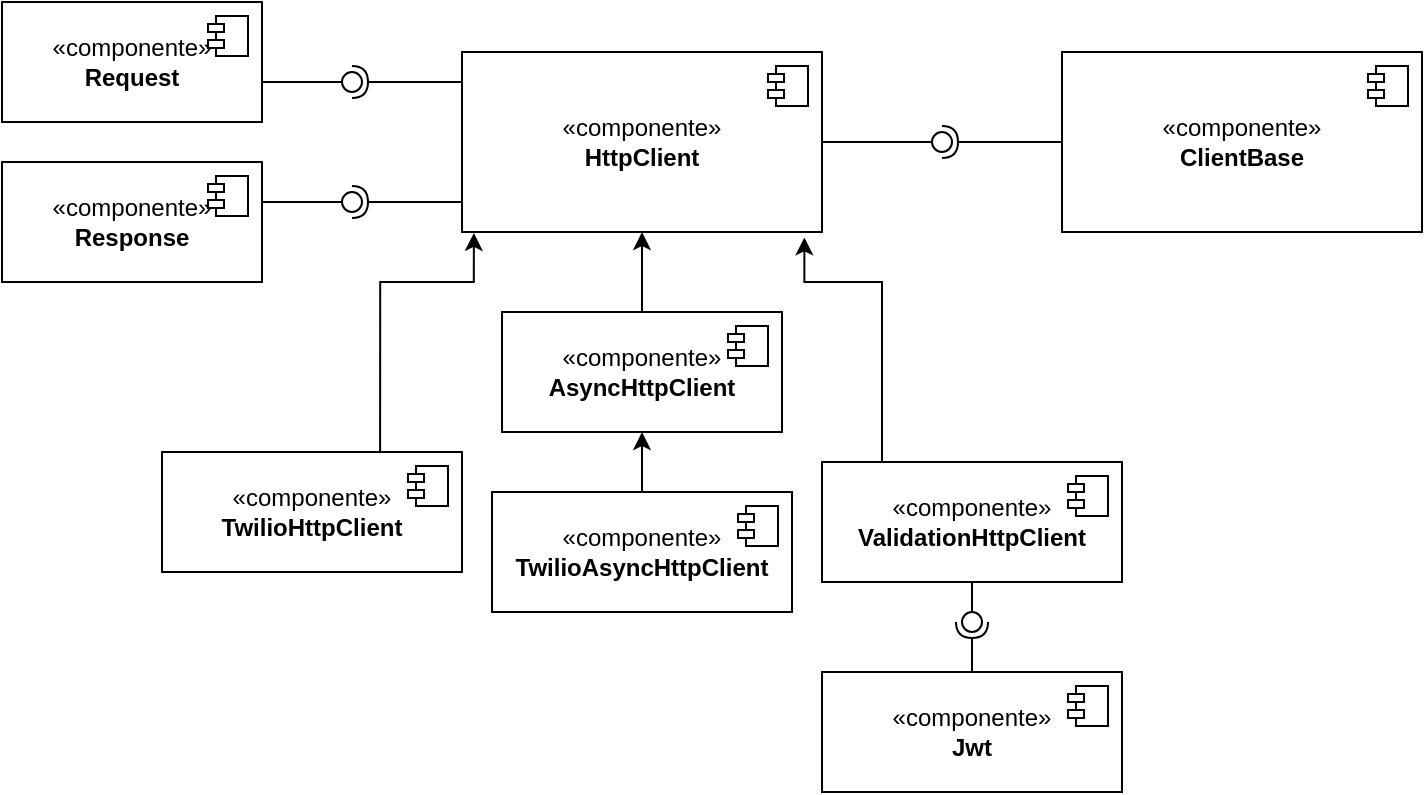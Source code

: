 <mxfile version="23.1.5" type="device">
  <diagram id="STEBfEphsbRQPfoHGECy" name="Página-1">
    <mxGraphModel dx="989" dy="578" grid="1" gridSize="10" guides="1" tooltips="1" connect="1" arrows="1" fold="1" page="1" pageScale="1" pageWidth="827" pageHeight="1169" math="0" shadow="0">
      <root>
        <mxCell id="0" />
        <mxCell id="1" parent="0" />
        <mxCell id="hQvGvdslbpYfb55w5hF3-3" value="«componente»&lt;br&gt;&lt;b&gt;HttpClient&lt;/b&gt;" style="html=1;dropTarget=0;whiteSpace=wrap;" parent="1" vertex="1">
          <mxGeometry x="300" y="155" width="180" height="90" as="geometry" />
        </mxCell>
        <mxCell id="hQvGvdslbpYfb55w5hF3-4" value="" style="shape=module;jettyWidth=8;jettyHeight=4;" parent="hQvGvdslbpYfb55w5hF3-3" vertex="1">
          <mxGeometry x="1" width="20" height="20" relative="1" as="geometry">
            <mxPoint x="-27" y="7" as="offset" />
          </mxGeometry>
        </mxCell>
        <mxCell id="hQvGvdslbpYfb55w5hF3-103" value="«componente»&lt;br&gt;&lt;b&gt;Response&lt;/b&gt;" style="html=1;dropTarget=0;whiteSpace=wrap;" parent="1" vertex="1">
          <mxGeometry x="70" y="210" width="130" height="60" as="geometry" />
        </mxCell>
        <mxCell id="hQvGvdslbpYfb55w5hF3-104" value="" style="shape=module;jettyWidth=8;jettyHeight=4;" parent="hQvGvdslbpYfb55w5hF3-103" vertex="1">
          <mxGeometry x="1" width="20" height="20" relative="1" as="geometry">
            <mxPoint x="-27" y="7" as="offset" />
          </mxGeometry>
        </mxCell>
        <mxCell id="hQvGvdslbpYfb55w5hF3-105" value="«componente»&lt;br&gt;&lt;b&gt;TwilioHttpClient&lt;/b&gt;" style="html=1;dropTarget=0;whiteSpace=wrap;" parent="1" vertex="1">
          <mxGeometry x="150" y="355" width="150" height="60" as="geometry" />
        </mxCell>
        <mxCell id="hQvGvdslbpYfb55w5hF3-106" value="" style="shape=module;jettyWidth=8;jettyHeight=4;" parent="hQvGvdslbpYfb55w5hF3-105" vertex="1">
          <mxGeometry x="1" width="20" height="20" relative="1" as="geometry">
            <mxPoint x="-27" y="7" as="offset" />
          </mxGeometry>
        </mxCell>
        <mxCell id="hQvGvdslbpYfb55w5hF3-107" value="«componente»&lt;br&gt;&lt;b&gt;Request&lt;/b&gt;" style="html=1;dropTarget=0;whiteSpace=wrap;" parent="1" vertex="1">
          <mxGeometry x="70" y="130" width="130" height="60" as="geometry" />
        </mxCell>
        <mxCell id="hQvGvdslbpYfb55w5hF3-108" value="" style="shape=module;jettyWidth=8;jettyHeight=4;" parent="hQvGvdslbpYfb55w5hF3-107" vertex="1">
          <mxGeometry x="1" width="20" height="20" relative="1" as="geometry">
            <mxPoint x="-27" y="7" as="offset" />
          </mxGeometry>
        </mxCell>
        <mxCell id="hQvGvdslbpYfb55w5hF3-109" value="" style="rounded=0;orthogonalLoop=1;jettySize=auto;html=1;endArrow=halfCircle;endFill=0;endSize=6;strokeWidth=1;sketch=0;" parent="1" target="hQvGvdslbpYfb55w5hF3-111" edge="1">
          <mxGeometry relative="1" as="geometry">
            <mxPoint x="300" y="170" as="sourcePoint" />
          </mxGeometry>
        </mxCell>
        <mxCell id="hQvGvdslbpYfb55w5hF3-110" value="" style="rounded=0;orthogonalLoop=1;jettySize=auto;html=1;endArrow=oval;endFill=0;sketch=0;sourcePerimeterSpacing=0;targetPerimeterSpacing=0;endSize=10;" parent="1" target="hQvGvdslbpYfb55w5hF3-111" edge="1">
          <mxGeometry relative="1" as="geometry">
            <mxPoint x="200" y="170" as="sourcePoint" />
          </mxGeometry>
        </mxCell>
        <mxCell id="hQvGvdslbpYfb55w5hF3-111" value="" style="ellipse;whiteSpace=wrap;html=1;align=center;aspect=fixed;fillColor=none;strokeColor=none;resizable=0;perimeter=centerPerimeter;rotatable=0;allowArrows=0;points=[];outlineConnect=1;" parent="1" vertex="1">
          <mxGeometry x="240" y="165" width="10" height="10" as="geometry" />
        </mxCell>
        <mxCell id="hQvGvdslbpYfb55w5hF3-113" value="" style="rounded=0;orthogonalLoop=1;jettySize=auto;html=1;endArrow=halfCircle;endFill=0;endSize=6;strokeWidth=1;sketch=0;" parent="1" edge="1">
          <mxGeometry relative="1" as="geometry">
            <mxPoint x="300" y="230" as="sourcePoint" />
            <mxPoint x="245" y="230" as="targetPoint" />
          </mxGeometry>
        </mxCell>
        <mxCell id="hQvGvdslbpYfb55w5hF3-114" value="" style="rounded=0;orthogonalLoop=1;jettySize=auto;html=1;endArrow=oval;endFill=0;sketch=0;sourcePerimeterSpacing=0;targetPerimeterSpacing=0;endSize=10;" parent="1" edge="1">
          <mxGeometry relative="1" as="geometry">
            <mxPoint x="200" y="230" as="sourcePoint" />
            <mxPoint x="245" y="230" as="targetPoint" />
          </mxGeometry>
        </mxCell>
        <mxCell id="hQvGvdslbpYfb55w5hF3-115" value="" style="ellipse;whiteSpace=wrap;html=1;align=center;aspect=fixed;fillColor=none;strokeColor=none;resizable=0;perimeter=centerPerimeter;rotatable=0;allowArrows=0;points=[];outlineConnect=1;" parent="1" vertex="1">
          <mxGeometry x="240" y="225" width="10" height="10" as="geometry" />
        </mxCell>
        <mxCell id="hQvGvdslbpYfb55w5hF3-126" style="edgeStyle=orthogonalEdgeStyle;rounded=0;orthogonalLoop=1;jettySize=auto;html=1;exitX=0.5;exitY=0;exitDx=0;exitDy=0;entryX=0.5;entryY=1;entryDx=0;entryDy=0;" parent="1" source="hQvGvdslbpYfb55w5hF3-117" target="hQvGvdslbpYfb55w5hF3-122" edge="1">
          <mxGeometry relative="1" as="geometry" />
        </mxCell>
        <mxCell id="hQvGvdslbpYfb55w5hF3-117" value="«componente»&lt;br&gt;&lt;b&gt;TwilioAsyncHttpClient&lt;/b&gt;" style="html=1;dropTarget=0;whiteSpace=wrap;" parent="1" vertex="1">
          <mxGeometry x="315" y="375" width="150" height="60" as="geometry" />
        </mxCell>
        <mxCell id="hQvGvdslbpYfb55w5hF3-118" value="" style="shape=module;jettyWidth=8;jettyHeight=4;" parent="hQvGvdslbpYfb55w5hF3-117" vertex="1">
          <mxGeometry x="1" width="20" height="20" relative="1" as="geometry">
            <mxPoint x="-27" y="7" as="offset" />
          </mxGeometry>
        </mxCell>
        <mxCell id="hQvGvdslbpYfb55w5hF3-119" value="«componente»&lt;br&gt;&lt;b&gt;ValidationHttpClient&lt;/b&gt;" style="html=1;dropTarget=0;whiteSpace=wrap;" parent="1" vertex="1">
          <mxGeometry x="480" y="360" width="150" height="60" as="geometry" />
        </mxCell>
        <mxCell id="hQvGvdslbpYfb55w5hF3-120" value="" style="shape=module;jettyWidth=8;jettyHeight=4;" parent="hQvGvdslbpYfb55w5hF3-119" vertex="1">
          <mxGeometry x="1" width="20" height="20" relative="1" as="geometry">
            <mxPoint x="-27" y="7" as="offset" />
          </mxGeometry>
        </mxCell>
        <mxCell id="hQvGvdslbpYfb55w5hF3-127" style="edgeStyle=orthogonalEdgeStyle;rounded=0;orthogonalLoop=1;jettySize=auto;html=1;entryX=0.5;entryY=1;entryDx=0;entryDy=0;" parent="1" source="hQvGvdslbpYfb55w5hF3-122" target="hQvGvdslbpYfb55w5hF3-3" edge="1">
          <mxGeometry relative="1" as="geometry" />
        </mxCell>
        <mxCell id="hQvGvdslbpYfb55w5hF3-122" value="«componente»&lt;br&gt;&lt;b&gt;AsyncHttpClient&lt;/b&gt;" style="html=1;dropTarget=0;whiteSpace=wrap;" parent="1" vertex="1">
          <mxGeometry x="320" y="285" width="140" height="60" as="geometry" />
        </mxCell>
        <mxCell id="hQvGvdslbpYfb55w5hF3-123" value="" style="shape=module;jettyWidth=8;jettyHeight=4;" parent="hQvGvdslbpYfb55w5hF3-122" vertex="1">
          <mxGeometry x="1" width="20" height="20" relative="1" as="geometry">
            <mxPoint x="-27" y="7" as="offset" />
          </mxGeometry>
        </mxCell>
        <mxCell id="hQvGvdslbpYfb55w5hF3-124" style="edgeStyle=orthogonalEdgeStyle;rounded=0;orthogonalLoop=1;jettySize=auto;html=1;entryX=0.033;entryY=1.005;entryDx=0;entryDy=0;entryPerimeter=0;exitX=0.727;exitY=0.006;exitDx=0;exitDy=0;exitPerimeter=0;" parent="1" source="hQvGvdslbpYfb55w5hF3-105" target="hQvGvdslbpYfb55w5hF3-3" edge="1">
          <mxGeometry relative="1" as="geometry">
            <mxPoint x="270" y="330" as="sourcePoint" />
            <Array as="points">
              <mxPoint x="259" y="270" />
              <mxPoint x="306" y="270" />
            </Array>
          </mxGeometry>
        </mxCell>
        <mxCell id="hQvGvdslbpYfb55w5hF3-125" style="edgeStyle=orthogonalEdgeStyle;rounded=0;orthogonalLoop=1;jettySize=auto;html=1;entryX=0.951;entryY=1.03;entryDx=0;entryDy=0;entryPerimeter=0;" parent="1" target="hQvGvdslbpYfb55w5hF3-3" edge="1">
          <mxGeometry relative="1" as="geometry">
            <mxPoint x="510" y="360" as="sourcePoint" />
            <Array as="points">
              <mxPoint x="510" y="270" />
              <mxPoint x="471" y="270" />
            </Array>
          </mxGeometry>
        </mxCell>
        <mxCell id="hQvGvdslbpYfb55w5hF3-131" value="" style="rounded=0;orthogonalLoop=1;jettySize=auto;html=1;endArrow=halfCircle;endFill=0;endSize=6;strokeWidth=1;sketch=0;exitX=0.5;exitY=0;exitDx=0;exitDy=0;" parent="1" source="hQvGvdslbpYfb55w5hF3-134" target="hQvGvdslbpYfb55w5hF3-133" edge="1">
          <mxGeometry relative="1" as="geometry">
            <mxPoint x="610" y="510" as="sourcePoint" />
          </mxGeometry>
        </mxCell>
        <mxCell id="hQvGvdslbpYfb55w5hF3-132" value="" style="rounded=0;orthogonalLoop=1;jettySize=auto;html=1;endArrow=oval;endFill=0;sketch=0;sourcePerimeterSpacing=0;targetPerimeterSpacing=0;endSize=10;exitX=0.5;exitY=1;exitDx=0;exitDy=0;" parent="1" source="hQvGvdslbpYfb55w5hF3-119" target="hQvGvdslbpYfb55w5hF3-133" edge="1">
          <mxGeometry relative="1" as="geometry">
            <mxPoint x="570" y="510" as="sourcePoint" />
          </mxGeometry>
        </mxCell>
        <mxCell id="hQvGvdslbpYfb55w5hF3-133" value="" style="ellipse;whiteSpace=wrap;html=1;align=center;aspect=fixed;fillColor=none;strokeColor=none;resizable=0;perimeter=centerPerimeter;rotatable=0;allowArrows=0;points=[];outlineConnect=1;" parent="1" vertex="1">
          <mxGeometry x="550" y="435" width="10" height="10" as="geometry" />
        </mxCell>
        <mxCell id="hQvGvdslbpYfb55w5hF3-134" value="«componente»&lt;br&gt;&lt;b&gt;Jwt&lt;/b&gt;" style="html=1;dropTarget=0;whiteSpace=wrap;" parent="1" vertex="1">
          <mxGeometry x="480" y="465" width="150" height="60" as="geometry" />
        </mxCell>
        <mxCell id="hQvGvdslbpYfb55w5hF3-135" value="" style="shape=module;jettyWidth=8;jettyHeight=4;" parent="hQvGvdslbpYfb55w5hF3-134" vertex="1">
          <mxGeometry x="1" width="20" height="20" relative="1" as="geometry">
            <mxPoint x="-27" y="7" as="offset" />
          </mxGeometry>
        </mxCell>
        <mxCell id="hQvGvdslbpYfb55w5hF3-137" value="«componente»&lt;br&gt;&lt;b&gt;ClientBase&lt;/b&gt;" style="html=1;dropTarget=0;whiteSpace=wrap;" parent="1" vertex="1">
          <mxGeometry x="600" y="155" width="180" height="90" as="geometry" />
        </mxCell>
        <mxCell id="hQvGvdslbpYfb55w5hF3-138" value="" style="shape=module;jettyWidth=8;jettyHeight=4;" parent="hQvGvdslbpYfb55w5hF3-137" vertex="1">
          <mxGeometry x="1" width="20" height="20" relative="1" as="geometry">
            <mxPoint x="-27" y="7" as="offset" />
          </mxGeometry>
        </mxCell>
        <mxCell id="hQvGvdslbpYfb55w5hF3-139" value="" style="rounded=0;orthogonalLoop=1;jettySize=auto;html=1;endArrow=halfCircle;endFill=0;endSize=6;strokeWidth=1;sketch=0;exitX=0;exitY=0.5;exitDx=0;exitDy=0;" parent="1" source="hQvGvdslbpYfb55w5hF3-137" target="hQvGvdslbpYfb55w5hF3-141" edge="1">
          <mxGeometry relative="1" as="geometry">
            <mxPoint x="560" y="200" as="sourcePoint" />
          </mxGeometry>
        </mxCell>
        <mxCell id="hQvGvdslbpYfb55w5hF3-140" value="" style="rounded=0;orthogonalLoop=1;jettySize=auto;html=1;endArrow=oval;endFill=0;sketch=0;sourcePerimeterSpacing=0;targetPerimeterSpacing=0;endSize=10;exitX=1;exitY=0.5;exitDx=0;exitDy=0;" parent="1" source="hQvGvdslbpYfb55w5hF3-3" target="hQvGvdslbpYfb55w5hF3-141" edge="1">
          <mxGeometry relative="1" as="geometry">
            <mxPoint x="490" y="205" as="sourcePoint" />
          </mxGeometry>
        </mxCell>
        <mxCell id="hQvGvdslbpYfb55w5hF3-141" value="" style="ellipse;whiteSpace=wrap;html=1;align=center;aspect=fixed;fillColor=none;strokeColor=none;resizable=0;perimeter=centerPerimeter;rotatable=0;allowArrows=0;points=[];outlineConnect=1;" parent="1" vertex="1">
          <mxGeometry x="535" y="195" width="10" height="10" as="geometry" />
        </mxCell>
      </root>
    </mxGraphModel>
  </diagram>
</mxfile>
